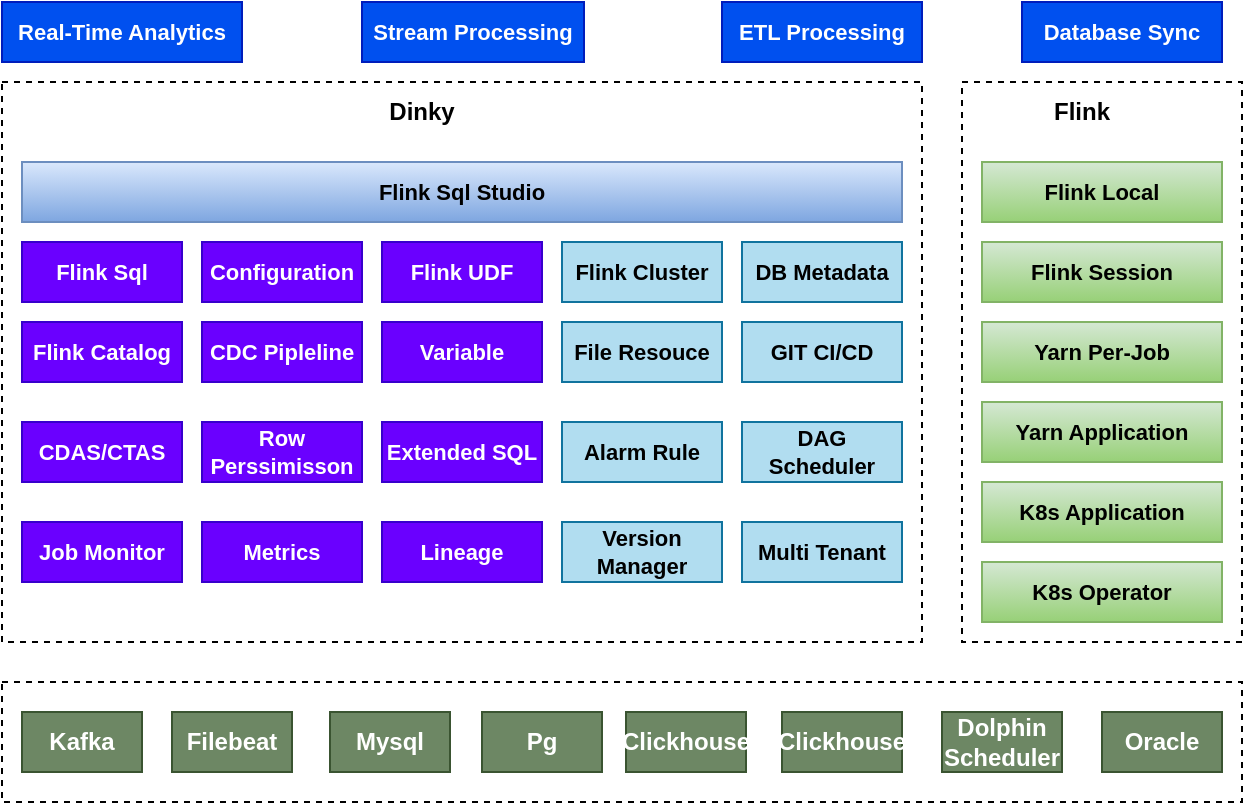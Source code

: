 <mxfile version="24.5.1" type="github">
  <diagram name="第 1 页" id="HKGODpCxfkMQ4LzSjgvv">
    <mxGraphModel dx="989" dy="509" grid="1" gridSize="10" guides="1" tooltips="1" connect="1" arrows="1" fold="1" page="1" pageScale="1" pageWidth="827" pageHeight="1169" math="0" shadow="0">
      <root>
        <mxCell id="0" />
        <mxCell id="1" parent="0" />
        <mxCell id="EMy1A2MRM-kkTs6elO1o-1" value="&lt;font style=&quot;font-size: 11px;&quot;&gt;Real-Time Analytics&lt;/font&gt;" style="rounded=0;whiteSpace=wrap;html=1;fontSize=11;fontStyle=1;fillColor=#0050ef;fontColor=#ffffff;strokeColor=#001DBC;" vertex="1" parent="1">
          <mxGeometry x="90" y="200" width="120" height="30" as="geometry" />
        </mxCell>
        <mxCell id="EMy1A2MRM-kkTs6elO1o-2" value="&lt;font style=&quot;font-size: 11px;&quot;&gt;Stream Processing&lt;/font&gt;" style="rounded=0;whiteSpace=wrap;html=1;fontSize=11;fontStyle=1;fillColor=#0050ef;fontColor=#ffffff;strokeColor=#001DBC;" vertex="1" parent="1">
          <mxGeometry x="270" y="200" width="111" height="30" as="geometry" />
        </mxCell>
        <mxCell id="EMy1A2MRM-kkTs6elO1o-3" value="&lt;font style=&quot;font-size: 11px;&quot;&gt;ETL Processing&lt;/font&gt;" style="rounded=0;whiteSpace=wrap;html=1;fontSize=11;fontStyle=1;fillColor=#0050ef;fontColor=#ffffff;strokeColor=#001DBC;" vertex="1" parent="1">
          <mxGeometry x="450" y="200" width="100" height="30" as="geometry" />
        </mxCell>
        <mxCell id="EMy1A2MRM-kkTs6elO1o-4" value="&lt;font style=&quot;font-size: 11px;&quot;&gt;Database Sync&lt;/font&gt;" style="rounded=0;whiteSpace=wrap;html=1;fontSize=11;fontStyle=1;fillColor=#0050ef;fontColor=#ffffff;strokeColor=#001DBC;" vertex="1" parent="1">
          <mxGeometry x="600" y="200" width="100" height="30" as="geometry" />
        </mxCell>
        <mxCell id="EMy1A2MRM-kkTs6elO1o-8" value="" style="rounded=0;whiteSpace=wrap;html=1;dashed=1;fontSize=11;fontStyle=1" vertex="1" parent="1">
          <mxGeometry x="90" y="240" width="460" height="280" as="geometry" />
        </mxCell>
        <mxCell id="EMy1A2MRM-kkTs6elO1o-9" value="Flink Sql Studio" style="rounded=0;whiteSpace=wrap;html=1;fontSize=11;fontStyle=1;fillColor=#dae8fc;gradientColor=#7ea6e0;strokeColor=#6c8ebf;" vertex="1" parent="1">
          <mxGeometry x="100" y="280" width="440" height="30" as="geometry" />
        </mxCell>
        <mxCell id="EMy1A2MRM-kkTs6elO1o-10" value="Flink Sql" style="rounded=0;whiteSpace=wrap;html=1;fontSize=11;fontStyle=1;fillColor=#6a00ff;fontColor=#ffffff;strokeColor=#3700CC;" vertex="1" parent="1">
          <mxGeometry x="100" y="320" width="80" height="30" as="geometry" />
        </mxCell>
        <mxCell id="EMy1A2MRM-kkTs6elO1o-11" value="Configuration" style="rounded=0;whiteSpace=wrap;html=1;fontSize=11;fontStyle=1;fillColor=#6a00ff;fontColor=#ffffff;strokeColor=#3700CC;" vertex="1" parent="1">
          <mxGeometry x="190" y="320" width="80" height="30" as="geometry" />
        </mxCell>
        <mxCell id="EMy1A2MRM-kkTs6elO1o-13" value="Flink UDF" style="rounded=0;whiteSpace=wrap;html=1;fontSize=11;fontStyle=1;fillColor=#6a00ff;fontColor=#ffffff;strokeColor=#3700CC;" vertex="1" parent="1">
          <mxGeometry x="280" y="320" width="80" height="30" as="geometry" />
        </mxCell>
        <mxCell id="EMy1A2MRM-kkTs6elO1o-14" value="Flink Cluster" style="rounded=0;whiteSpace=wrap;html=1;fontSize=11;fontStyle=1;fillColor=#b1ddf0;strokeColor=#10739e;" vertex="1" parent="1">
          <mxGeometry x="370" y="320" width="80" height="30" as="geometry" />
        </mxCell>
        <mxCell id="EMy1A2MRM-kkTs6elO1o-15" value="DB Metadata" style="rounded=0;whiteSpace=wrap;html=1;fontSize=11;fontStyle=1;fillColor=#b1ddf0;strokeColor=#10739e;" vertex="1" parent="1">
          <mxGeometry x="460" y="320" width="80" height="30" as="geometry" />
        </mxCell>
        <mxCell id="EMy1A2MRM-kkTs6elO1o-16" value="Flink Catalog" style="rounded=0;whiteSpace=wrap;html=1;fontSize=11;fontStyle=1;fillColor=#6a00ff;fontColor=#ffffff;strokeColor=#3700CC;" vertex="1" parent="1">
          <mxGeometry x="100" y="360" width="80" height="30" as="geometry" />
        </mxCell>
        <mxCell id="EMy1A2MRM-kkTs6elO1o-17" value="CDC Pipleline" style="rounded=0;whiteSpace=wrap;html=1;fontSize=11;fontStyle=1;fillColor=#6a00ff;fontColor=#ffffff;strokeColor=#3700CC;" vertex="1" parent="1">
          <mxGeometry x="190" y="360" width="80" height="30" as="geometry" />
        </mxCell>
        <mxCell id="EMy1A2MRM-kkTs6elO1o-18" value="Variable" style="rounded=0;whiteSpace=wrap;html=1;fontSize=11;fontStyle=1;fillColor=#6a00ff;fontColor=#ffffff;strokeColor=#3700CC;" vertex="1" parent="1">
          <mxGeometry x="280" y="360" width="80" height="30" as="geometry" />
        </mxCell>
        <mxCell id="EMy1A2MRM-kkTs6elO1o-19" value="File Resouce" style="rounded=0;whiteSpace=wrap;html=1;fontSize=11;fontStyle=1;fillColor=#b1ddf0;strokeColor=#10739e;" vertex="1" parent="1">
          <mxGeometry x="370" y="360" width="80" height="30" as="geometry" />
        </mxCell>
        <mxCell id="EMy1A2MRM-kkTs6elO1o-20" value="GIT CI/CD" style="rounded=0;whiteSpace=wrap;html=1;fontSize=11;fontStyle=1;fillColor=#b1ddf0;strokeColor=#10739e;" vertex="1" parent="1">
          <mxGeometry x="460" y="360" width="80" height="30" as="geometry" />
        </mxCell>
        <mxCell id="EMy1A2MRM-kkTs6elO1o-21" value="CDAS/CTAS" style="rounded=0;whiteSpace=wrap;html=1;fontSize=11;fontStyle=1;fillColor=#6a00ff;fontColor=#ffffff;strokeColor=#3700CC;" vertex="1" parent="1">
          <mxGeometry x="100" y="410" width="80" height="30" as="geometry" />
        </mxCell>
        <mxCell id="EMy1A2MRM-kkTs6elO1o-22" value="Row Perssimisson" style="rounded=0;whiteSpace=wrap;html=1;fontSize=11;fontStyle=1;fillColor=#6a00ff;fontColor=#ffffff;strokeColor=#3700CC;" vertex="1" parent="1">
          <mxGeometry x="190" y="410" width="80" height="30" as="geometry" />
        </mxCell>
        <mxCell id="EMy1A2MRM-kkTs6elO1o-23" value="Extended SQL" style="rounded=0;whiteSpace=wrap;html=1;fontSize=11;fontStyle=1;fillColor=#6a00ff;fontColor=#ffffff;strokeColor=#3700CC;" vertex="1" parent="1">
          <mxGeometry x="280" y="410" width="80" height="30" as="geometry" />
        </mxCell>
        <mxCell id="EMy1A2MRM-kkTs6elO1o-24" value="Alarm Rule" style="rounded=0;whiteSpace=wrap;html=1;fontSize=11;fontStyle=1;fillColor=#b1ddf0;strokeColor=#10739e;" vertex="1" parent="1">
          <mxGeometry x="370" y="410" width="80" height="30" as="geometry" />
        </mxCell>
        <mxCell id="EMy1A2MRM-kkTs6elO1o-25" value="DAG Scheduler" style="rounded=0;whiteSpace=wrap;html=1;fontSize=11;fontStyle=1;fillColor=#b1ddf0;strokeColor=#10739e;" vertex="1" parent="1">
          <mxGeometry x="460" y="410" width="80" height="30" as="geometry" />
        </mxCell>
        <mxCell id="EMy1A2MRM-kkTs6elO1o-26" value="Job Monitor" style="rounded=0;whiteSpace=wrap;html=1;fontSize=11;fontStyle=1;fillColor=#6a00ff;fontColor=#ffffff;strokeColor=#3700CC;" vertex="1" parent="1">
          <mxGeometry x="100" y="460" width="80" height="30" as="geometry" />
        </mxCell>
        <mxCell id="EMy1A2MRM-kkTs6elO1o-27" value="Metrics" style="rounded=0;whiteSpace=wrap;html=1;fontSize=11;fontStyle=1;fillColor=#6a00ff;fontColor=#ffffff;strokeColor=#3700CC;" vertex="1" parent="1">
          <mxGeometry x="190" y="460" width="80" height="30" as="geometry" />
        </mxCell>
        <mxCell id="EMy1A2MRM-kkTs6elO1o-28" value="Lineage" style="rounded=0;whiteSpace=wrap;html=1;fontSize=11;fontStyle=1;fillColor=#6a00ff;fontColor=#ffffff;strokeColor=#3700CC;" vertex="1" parent="1">
          <mxGeometry x="280" y="460" width="80" height="30" as="geometry" />
        </mxCell>
        <mxCell id="EMy1A2MRM-kkTs6elO1o-29" value="Version Manager" style="rounded=0;whiteSpace=wrap;html=1;fontSize=11;fontStyle=1;fillColor=#b1ddf0;strokeColor=#10739e;" vertex="1" parent="1">
          <mxGeometry x="370" y="460" width="80" height="30" as="geometry" />
        </mxCell>
        <mxCell id="EMy1A2MRM-kkTs6elO1o-30" value="Multi Tenant" style="rounded=0;whiteSpace=wrap;html=1;fontSize=11;fontStyle=1;fillColor=#b1ddf0;strokeColor=#10739e;" vertex="1" parent="1">
          <mxGeometry x="460" y="460" width="80" height="30" as="geometry" />
        </mxCell>
        <mxCell id="EMy1A2MRM-kkTs6elO1o-36" value="" style="rounded=0;whiteSpace=wrap;html=1;dashed=1;fontSize=11;fontStyle=1" vertex="1" parent="1">
          <mxGeometry x="570" y="240" width="140" height="280" as="geometry" />
        </mxCell>
        <mxCell id="EMy1A2MRM-kkTs6elO1o-37" value="Flink Local" style="rounded=0;whiteSpace=wrap;html=1;fontSize=11;fontStyle=1;fillColor=#d5e8d4;gradientColor=#97d077;strokeColor=#82b366;" vertex="1" parent="1">
          <mxGeometry x="580" y="280" width="120" height="30" as="geometry" />
        </mxCell>
        <mxCell id="EMy1A2MRM-kkTs6elO1o-38" value="Flink Session" style="rounded=0;whiteSpace=wrap;html=1;fontSize=11;fontStyle=1;fillColor=#d5e8d4;gradientColor=#97d077;strokeColor=#82b366;" vertex="1" parent="1">
          <mxGeometry x="580" y="320" width="120" height="30" as="geometry" />
        </mxCell>
        <mxCell id="EMy1A2MRM-kkTs6elO1o-39" value="Yarn Per-Job" style="rounded=0;whiteSpace=wrap;html=1;fontSize=11;fontStyle=1;fillColor=#d5e8d4;gradientColor=#97d077;strokeColor=#82b366;" vertex="1" parent="1">
          <mxGeometry x="580" y="360" width="120" height="30" as="geometry" />
        </mxCell>
        <mxCell id="EMy1A2MRM-kkTs6elO1o-40" value="Yarn Application" style="rounded=0;whiteSpace=wrap;html=1;fontSize=11;fontStyle=1;fillColor=#d5e8d4;gradientColor=#97d077;strokeColor=#82b366;" vertex="1" parent="1">
          <mxGeometry x="580" y="400" width="120" height="30" as="geometry" />
        </mxCell>
        <mxCell id="EMy1A2MRM-kkTs6elO1o-41" value="K8s Application" style="rounded=0;whiteSpace=wrap;html=1;fontSize=11;fontStyle=1;fillColor=#d5e8d4;gradientColor=#97d077;strokeColor=#82b366;" vertex="1" parent="1">
          <mxGeometry x="580" y="440" width="120" height="30" as="geometry" />
        </mxCell>
        <mxCell id="EMy1A2MRM-kkTs6elO1o-42" value="K8s Operator" style="rounded=0;whiteSpace=wrap;html=1;fontSize=11;fontStyle=1;fillColor=#d5e8d4;gradientColor=#97d077;strokeColor=#82b366;" vertex="1" parent="1">
          <mxGeometry x="580" y="480" width="120" height="30" as="geometry" />
        </mxCell>
        <mxCell id="EMy1A2MRM-kkTs6elO1o-43" value="" style="rounded=0;whiteSpace=wrap;html=1;dashed=1;fontSize=11;fontStyle=1" vertex="1" parent="1">
          <mxGeometry x="90" y="540" width="620" height="60" as="geometry" />
        </mxCell>
        <mxCell id="EMy1A2MRM-kkTs6elO1o-44" value="&lt;b&gt;Dinky&lt;/b&gt;" style="text;html=1;align=center;verticalAlign=middle;whiteSpace=wrap;rounded=0;" vertex="1" parent="1">
          <mxGeometry x="270" y="240" width="60" height="30" as="geometry" />
        </mxCell>
        <mxCell id="EMy1A2MRM-kkTs6elO1o-45" value="&lt;b&gt;Flink&lt;/b&gt;" style="text;html=1;align=center;verticalAlign=middle;whiteSpace=wrap;rounded=0;" vertex="1" parent="1">
          <mxGeometry x="600" y="240" width="60" height="30" as="geometry" />
        </mxCell>
        <mxCell id="EMy1A2MRM-kkTs6elO1o-46" value="Kafka" style="rounded=0;whiteSpace=wrap;html=1;fillColor=#6d8764;strokeColor=#3A5431;fontColor=#ffffff;fontStyle=1" vertex="1" parent="1">
          <mxGeometry x="100" y="555" width="60" height="30" as="geometry" />
        </mxCell>
        <mxCell id="EMy1A2MRM-kkTs6elO1o-47" value="Filebeat" style="rounded=0;whiteSpace=wrap;html=1;fillColor=#6d8764;strokeColor=#3A5431;fontColor=#ffffff;fontStyle=1" vertex="1" parent="1">
          <mxGeometry x="175" y="555" width="60" height="30" as="geometry" />
        </mxCell>
        <mxCell id="EMy1A2MRM-kkTs6elO1o-48" value="Mysql" style="rounded=0;whiteSpace=wrap;html=1;fillColor=#6d8764;strokeColor=#3A5431;fontColor=#ffffff;fontStyle=1" vertex="1" parent="1">
          <mxGeometry x="254" y="555" width="60" height="30" as="geometry" />
        </mxCell>
        <mxCell id="EMy1A2MRM-kkTs6elO1o-49" value="Pg" style="rounded=0;whiteSpace=wrap;html=1;fillColor=#6d8764;strokeColor=#3A5431;fontColor=#ffffff;fontStyle=1" vertex="1" parent="1">
          <mxGeometry x="330" y="555" width="60" height="30" as="geometry" />
        </mxCell>
        <mxCell id="EMy1A2MRM-kkTs6elO1o-50" value="Clickhouse" style="rounded=0;whiteSpace=wrap;html=1;fillColor=#6d8764;strokeColor=#3A5431;fontColor=#ffffff;fontStyle=1" vertex="1" parent="1">
          <mxGeometry x="402" y="555" width="60" height="30" as="geometry" />
        </mxCell>
        <mxCell id="EMy1A2MRM-kkTs6elO1o-51" value="Clickhouse" style="rounded=0;whiteSpace=wrap;html=1;fillColor=#6d8764;strokeColor=#3A5431;fontColor=#ffffff;fontStyle=1" vertex="1" parent="1">
          <mxGeometry x="480" y="555" width="60" height="30" as="geometry" />
        </mxCell>
        <mxCell id="EMy1A2MRM-kkTs6elO1o-52" value="Dolphin Scheduler" style="rounded=0;whiteSpace=wrap;html=1;fillColor=#6d8764;strokeColor=#3A5431;fontColor=#ffffff;fontStyle=1" vertex="1" parent="1">
          <mxGeometry x="560" y="555" width="60" height="30" as="geometry" />
        </mxCell>
        <mxCell id="EMy1A2MRM-kkTs6elO1o-53" value="Oracle" style="rounded=0;whiteSpace=wrap;html=1;fillColor=#6d8764;strokeColor=#3A5431;fontColor=#ffffff;fontStyle=1" vertex="1" parent="1">
          <mxGeometry x="640" y="555" width="60" height="30" as="geometry" />
        </mxCell>
      </root>
    </mxGraphModel>
  </diagram>
</mxfile>
